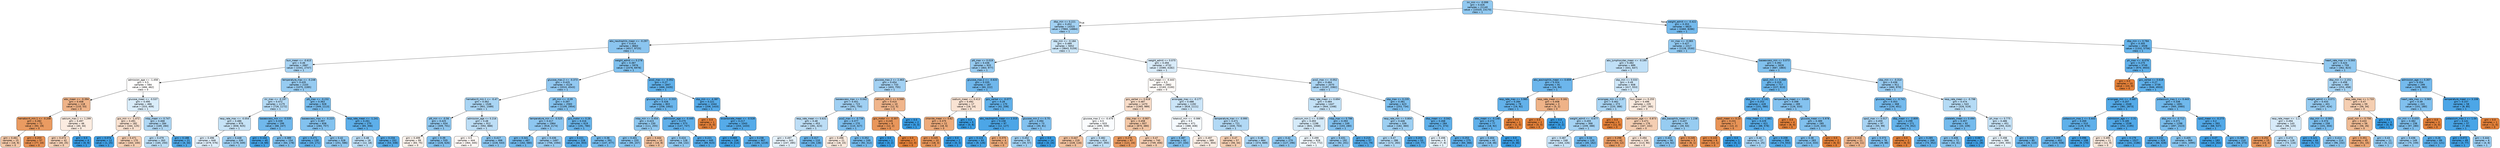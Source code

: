 digraph Tree {
node [shape=box, style="filled, rounded", color="black", fontname="helvetica"] ;
edge [fontname="helvetica"] ;
0 [label="inr_min <= -0.099\ngini = 0.426\nsamples = 21140\nvalue = [10320, 23170]\nclass = 1", fillcolor="#91c9f1"] ;
1 [label="dbp_min <= 0.221\ngini = 0.452\nsamples = 14315\nvalue = [7860, 14884]\nclass = 1", fillcolor="#a2d1f3"] ;
0 -> 1 [labeldistance=2.5, labelangle=45, headlabel="True"] ;
2 [label="abs_neutrophils_mean <= -0.297\ngini = 0.414\nsamples = 8663\nvalue = [4017, 9725]\nclass = 1", fillcolor="#8bc5f0"] ;
1 -> 2 ;
3 [label="bun_mean <= -0.615\ngini = 0.46\nsamples = 2687\nvalue = [1541, 2747]\nclass = 1", fillcolor="#a8d4f4"] ;
2 -> 3 ;
4 [label="admission_age <= -1.458\ngini = 0.5\nsamples = 584\nvalue = [466, 462]\nclass = 0", fillcolor="#fffefd"] ;
3 -> 4 ;
5 [label="wbc_mean <= -0.394\ngini = 0.408\nsamples = 118\nvalue = [133, 53]\nclass = 0", fillcolor="#efb388"] ;
4 -> 5 ;
6 [label="hematocrit_min.1 <= -0.208\ngini = 0.282\nsamples = 72\nvalue = [93, 19]\nclass = 0", fillcolor="#ea9b61"] ;
5 -> 6 ;
7 [label="gini = 0.461\nsamples = 15\nvalue = [16, 9]\nclass = 0", fillcolor="#f4c8a8"] ;
6 -> 7 ;
8 [label="gini = 0.203\nsamples = 57\nvalue = [77, 10]\nclass = 0", fillcolor="#e89153"] ;
6 -> 8 ;
9 [label="calcium_max.1 <= 1.299\ngini = 0.497\nsamples = 46\nvalue = [40, 34]\nclass = 0", fillcolor="#fbece1"] ;
5 -> 9 ;
10 [label="gini = 0.473\nsamples = 42\nvalue = [40, 25]\nclass = 0", fillcolor="#f5d0b5"] ;
9 -> 10 ;
11 [label="gini = 0.0\nsamples = 4\nvalue = [0, 9]\nclass = 1", fillcolor="#399de5"] ;
9 -> 11 ;
12 [label="glucose_mean <= -0.537\ngini = 0.495\nsamples = 466\nvalue = [333, 409]\nclass = 1", fillcolor="#daedfa"] ;
4 -> 12 ;
13 [label="gcs_min <= -1.472\ngini = 0.491\nsamples = 182\nvalue = [164, 125]\nclass = 0", fillcolor="#f9e1d0"] ;
12 -> 13 ;
14 [label="gini = 0.074\nsamples = 12\nvalue = [1, 25]\nclass = 1", fillcolor="#41a1e6"] ;
13 -> 14 ;
15 [label="gini = 0.471\nsamples = 170\nvalue = [163, 100]\nclass = 0", fillcolor="#f5ceb2"] ;
13 -> 15 ;
16 [label="mbp_mean <= 0.747\ngini = 0.468\nsamples = 284\nvalue = [169, 284]\nclass = 1", fillcolor="#afd7f4"] ;
12 -> 16 ;
17 [label="gini = 0.479\nsamples = 263\nvalue = [165, 250]\nclass = 1", fillcolor="#bcdef6"] ;
16 -> 17 ;
18 [label="gini = 0.188\nsamples = 21\nvalue = [4, 34]\nclass = 1", fillcolor="#50a9e8"] ;
16 -> 18 ;
19 [label="temperature_max <= -0.248\ngini = 0.435\nsamples = 2103\nvalue = [1075, 2285]\nclass = 1", fillcolor="#96cbf1"] ;
3 -> 19 ;
20 [label="inr_max <= -0.197\ngini = 0.472\nsamples = 1175\nvalue = [726, 1172]\nclass = 1", fillcolor="#b4daf5"] ;
19 -> 20 ;
21 [label="resp_rate_max <= -0.054\ngini = 0.486\nsamples = 976\nvalue = [658, 925]\nclass = 1", fillcolor="#c6e3f7"] ;
20 -> 21 ;
22 [label="gini = 0.496\nsamples = 646\nvalue = [479, 576]\nclass = 1", fillcolor="#deeefb"] ;
21 -> 22 ;
23 [label="gini = 0.448\nsamples = 330\nvalue = [179, 349]\nclass = 1", fillcolor="#9fcff2"] ;
21 -> 23 ;
24 [label="baseexcess_min <= -0.535\ngini = 0.339\nsamples = 199\nvalue = [68, 247]\nclass = 1", fillcolor="#70b8ec"] ;
20 -> 24 ;
25 [label="gini = 0.104\nsamples = 45\nvalue = [4, 69]\nclass = 1", fillcolor="#44a3e7"] ;
24 -> 25 ;
26 [label="gini = 0.389\nsamples = 154\nvalue = [64, 178]\nclass = 1", fillcolor="#80c0ee"] ;
24 -> 26 ;
27 [label="ptt_max <= -0.232\ngini = 0.363\nsamples = 928\nvalue = [349, 1113]\nclass = 1", fillcolor="#77bced"] ;
19 -> 27 ;
28 [label="baseexcess_max <= -0.223\ngini = 0.397\nsamples = 658\nvalue = [284, 757]\nclass = 1", fillcolor="#83c2ef"] ;
27 -> 28 ;
29 [label="gini = 0.271\nsamples = 130\nvalue = [33, 171]\nclass = 1", fillcolor="#5fb0ea"] ;
28 -> 29 ;
30 [label="gini = 0.42\nsamples = 528\nvalue = [251, 586]\nclass = 1", fillcolor="#8ec7f0"] ;
28 -> 30 ;
31 [label="resp_rate_mean <= -1.241\ngini = 0.261\nsamples = 270\nvalue = [65, 356]\nclass = 1", fillcolor="#5dafea"] ;
27 -> 31 ;
32 [label="gini = 0.48\nsamples = 18\nvalue = [12, 18]\nclass = 1", fillcolor="#bddef6"] ;
31 -> 32 ;
33 [label="gini = 0.234\nsamples = 252\nvalue = [53, 338]\nclass = 1", fillcolor="#58ace9"] ;
31 -> 33 ;
34 [label="weight_admit <= 0.278\ngini = 0.387\nsamples = 5976\nvalue = [2476, 6978]\nclass = 1", fillcolor="#7fc0ee"] ;
2 -> 34 ;
35 [label="glucose_max.2 <= -0.373\ngini = 0.425\nsamples = 4129\nvalue = [2010, 4543]\nclass = 1", fillcolor="#91c8f1"] ;
34 -> 35 ;
36 [label="hematocrit_min.1 <= -0.47\ngini = 0.462\nsamples = 1546\nvalue = [901, 1589]\nclass = 1", fillcolor="#a9d5f4"] ;
35 -> 36 ;
37 [label="ptt_min <= -0.56\ngini = 0.425\nsamples = 634\nvalue = [309, 701]\nclass = 1", fillcolor="#90c8f0"] ;
36 -> 37 ;
38 [label="gini = 0.499\nsamples = 99\nvalue = [83, 75]\nclass = 0", fillcolor="#fcf3ec"] ;
37 -> 38 ;
39 [label="gini = 0.39\nsamples = 535\nvalue = [226, 626]\nclass = 1", fillcolor="#80c0ee"] ;
37 -> 39 ;
40 [label="admission_age <= 0.216\ngini = 0.48\nsamples = 912\nvalue = [592, 888]\nclass = 1", fillcolor="#bddef6"] ;
36 -> 40 ;
41 [label="gini = 0.5\nsamples = 444\nvalue = [364, 345]\nclass = 0", fillcolor="#fef8f5"] ;
40 -> 41 ;
42 [label="gini = 0.417\nsamples = 468\nvalue = [228, 543]\nclass = 1", fillcolor="#8cc6f0"] ;
40 -> 42 ;
43 [label="ptt_min <= -0.09\ngini = 0.397\nsamples = 2583\nvalue = [1109, 2954]\nclass = 1", fillcolor="#83c2ef"] ;
35 -> 43 ;
44 [label="temperature_min <= -0.525\ngini = 0.417\nsamples = 1964\nvalue = [918, 2174]\nclass = 1", fillcolor="#8dc6f0"] ;
43 -> 44 ;
45 [label="gini = 0.341\nsamples = 467\nvalue = [162, 580]\nclass = 1", fillcolor="#70b8ec"] ;
44 -> 45 ;
46 [label="gini = 0.436\nsamples = 1497\nvalue = [756, 1594]\nclass = 1", fillcolor="#97cbf1"] ;
44 -> 46 ;
47 [label="gcs_motor <= 0.26\ngini = 0.316\nsamples = 619\nvalue = [191, 780]\nclass = 1", fillcolor="#69b5eb"] ;
43 -> 47 ;
48 [label="gini = 0.221\nsamples = 228\nvalue = [44, 303]\nclass = 1", fillcolor="#56abe9"] ;
47 -> 48 ;
49 [label="gini = 0.36\nsamples = 391\nvalue = [147, 477]\nclass = 1", fillcolor="#76bbed"] ;
47 -> 49 ;
50 [label="pco2_max <= -0.052\ngini = 0.27\nsamples = 1847\nvalue = [466, 2435]\nclass = 1", fillcolor="#5fb0ea"] ;
34 -> 50 ;
51 [label="glucose_min.2 <= -0.333\ngini = 0.326\nsamples = 803\nvalue = [258, 1002]\nclass = 1", fillcolor="#6cb6ec"] ;
50 -> 51 ;
52 [label="mbp_min <= 0.454\ngini = 0.423\nsamples = 230\nvalue = [111, 255]\nclass = 1", fillcolor="#8fc8f0"] ;
51 -> 52 ;
53 [label="gini = 0.401\nsamples = 220\nvalue = [95, 247]\nclass = 1", fillcolor="#85c3ef"] ;
52 -> 53 ;
54 [label="gini = 0.444\nsamples = 10\nvalue = [16, 8]\nclass = 0", fillcolor="#f2c09c"] ;
52 -> 54 ;
55 [label="admission_age <= -0.445\ngini = 0.275\nsamples = 573\nvalue = [147, 747]\nclass = 1", fillcolor="#60b0ea"] ;
51 -> 55 ;
56 [label="gini = 0.424\nsamples = 128\nvalue = [58, 132]\nclass = 1", fillcolor="#90c8f0"] ;
55 -> 56 ;
57 [label="gini = 0.221\nsamples = 445\nvalue = [89, 615]\nclass = 1", fillcolor="#56abe9"] ;
55 -> 57 ;
58 [label="sbp_min <= -4.387\ngini = 0.221\nsamples = 1044\nvalue = [208, 1433]\nclass = 1", fillcolor="#56abe9"] ;
50 -> 58 ;
59 [label="gini = 0.0\nsamples = 1\nvalue = [5, 0]\nclass = 0", fillcolor="#e58139"] ;
58 -> 59 ;
60 [label="bicarbonate_mean <= -0.528\ngini = 0.217\nsamples = 1043\nvalue = [203, 1433]\nclass = 1", fillcolor="#55abe9"] ;
58 -> 60 ;
61 [label="gini = 0.069\nsamples = 136\nvalue = [8, 214]\nclass = 1", fillcolor="#40a1e6"] ;
60 -> 61 ;
62 [label="gini = 0.238\nsamples = 907\nvalue = [195, 1219]\nclass = 1", fillcolor="#59ade9"] ;
60 -> 62 ;
63 [label="sbp_min <= -0.184\ngini = 0.489\nsamples = 5652\nvalue = [3843, 5159]\nclass = 1", fillcolor="#cce6f8"] ;
1 -> 63 ;
64 [label="ptt_max <= 0.019\ngini = 0.436\nsamples = 920\nvalue = [463, 977]\nclass = 1", fillcolor="#97cbf1"] ;
63 -> 64 ;
65 [label="glucose_max.2 <= 2.463\ngini = 0.454\nsamples = 733\nvalue = [403, 755]\nclass = 1", fillcolor="#a3d1f3"] ;
64 -> 65 ;
66 [label="baseexcess_max <= 0.042\ngini = 0.451\nsamples = 723\nvalue = [391, 750]\nclass = 1", fillcolor="#a0d0f3"] ;
65 -> 66 ;
67 [label="resp_rate_mean <= 0.631\ngini = 0.48\nsamples = 453\nvalue = [281, 423]\nclass = 1", fillcolor="#bddef6"] ;
66 -> 67 ;
68 [label="gini = 0.497\nsamples = 343\nvalue = [247, 285]\nclass = 1", fillcolor="#e5f2fc"] ;
67 -> 68 ;
69 [label="gini = 0.317\nsamples = 110\nvalue = [34, 138]\nclass = 1", fillcolor="#6ab5eb"] ;
67 -> 69 ;
70 [label="pco2_max <= -0.736\ngini = 0.377\nsamples = 270\nvalue = [110, 327]\nclass = 1", fillcolor="#7cbeee"] ;
66 -> 70 ;
71 [label="gini = 0.496\nsamples = 21\nvalue = [18, 15]\nclass = 0", fillcolor="#fbeade"] ;
70 -> 71 ;
72 [label="gini = 0.352\nsamples = 249\nvalue = [92, 312]\nclass = 1", fillcolor="#73baed"] ;
70 -> 72 ;
73 [label="calcium_min.1 <= 0.568\ngini = 0.415\nsamples = 10\nvalue = [12, 5]\nclass = 0", fillcolor="#f0b58b"] ;
65 -> 73 ;
74 [label="gcs_motor <= -0.307\ngini = 0.245\nsamples = 8\nvalue = [12, 2]\nclass = 0", fillcolor="#e9965a"] ;
73 -> 74 ;
75 [label="gini = 0.0\nsamples = 1\nvalue = [0, 2]\nclass = 1", fillcolor="#399de5"] ;
74 -> 75 ;
76 [label="gini = 0.0\nsamples = 7\nvalue = [12, 0]\nclass = 0", fillcolor="#e58139"] ;
74 -> 76 ;
77 [label="gini = 0.0\nsamples = 2\nvalue = [0, 3]\nclass = 1", fillcolor="#399de5"] ;
73 -> 77 ;
78 [label="glucose_max.2 <= -0.633\ngini = 0.335\nsamples = 187\nvalue = [60, 222]\nclass = 1", fillcolor="#6fb7ec"] ;
64 -> 78 ;
79 [label="sodium_mean <= 0.413\ngini = 0.492\nsamples = 17\nvalue = [18, 14]\nclass = 0", fillcolor="#f9e3d3"] ;
78 -> 79 ;
80 [label="chloride_mean <= 0.62\ngini = 0.375\nsamples = 12\nvalue = [18, 6]\nclass = 0", fillcolor="#eeab7b"] ;
79 -> 80 ;
81 [label="gini = 0.245\nsamples = 10\nvalue = [18, 3]\nclass = 0", fillcolor="#e9965a"] ;
80 -> 81 ;
82 [label="gini = 0.0\nsamples = 2\nvalue = [0, 3]\nclass = 1", fillcolor="#399de5"] ;
80 -> 82 ;
83 [label="gini = 0.0\nsamples = 5\nvalue = [0, 8]\nclass = 1", fillcolor="#399de5"] ;
79 -> 83 ;
84 [label="gcs_verbal <= -0.077\ngini = 0.28\nsamples = 170\nvalue = [42, 208]\nclass = 1", fillcolor="#61b1ea"] ;
78 -> 84 ;
85 [label="abs_neutrophils_mean <= 2.315\ngini = 0.158\nsamples = 97\nvalue = [12, 127]\nclass = 1", fillcolor="#4ca6e7"] ;
84 -> 85 ;
86 [label="gini = 0.124\nsamples = 93\nvalue = [9, 126]\nclass = 1", fillcolor="#47a4e7"] ;
85 -> 86 ;
87 [label="gini = 0.375\nsamples = 4\nvalue = [3, 1]\nclass = 0", fillcolor="#eeab7b"] ;
85 -> 87 ;
88 [label="glucose_min.2 <= 0.75\ngini = 0.394\nsamples = 73\nvalue = [30, 81]\nclass = 1", fillcolor="#82c1ef"] ;
84 -> 88 ;
89 [label="gini = 0.452\nsamples = 59\nvalue = [30, 57]\nclass = 1", fillcolor="#a1d1f3"] ;
88 -> 89 ;
90 [label="gini = 0.0\nsamples = 14\nvalue = [0, 24]\nclass = 1", fillcolor="#399de5"] ;
88 -> 90 ;
91 [label="weight_admit <= 0.075\ngini = 0.494\nsamples = 4732\nvalue = [3380, 4182]\nclass = 1", fillcolor="#d9ecfa"] ;
63 -> 91 ;
92 [label="bun_mean <= -0.443\ngini = 0.5\nsamples = 2662\nvalue = [2183, 2100]\nclass = 0", fillcolor="#fefaf7"] ;
91 -> 92 ;
93 [label="gcs_verbal <= 0.618\ngini = 0.487\nsamples = 1470\nvalue = [1365, 989]\nclass = 0", fillcolor="#f8dcc8"] ;
92 -> 93 ;
94 [label="glucose_max.2 <= -0.479\ngini = 0.5\nsamples = 633\nvalue = [495, 509]\nclass = 1", fillcolor="#fafcfe"] ;
93 -> 94 ;
95 [label="gini = 0.447\nsamples = 219\nvalue = [228, 116]\nclass = 0", fillcolor="#f2c19e"] ;
94 -> 95 ;
96 [label="gini = 0.482\nsamples = 414\nvalue = [267, 393]\nclass = 1", fillcolor="#c0e0f7"] ;
94 -> 96 ;
97 [label="sbp_max <= -0.907\ngini = 0.458\nsamples = 837\nvalue = [870, 480]\nclass = 0", fillcolor="#f3c7a6"] ;
93 -> 97 ;
98 [label="gini = 0.276\nsamples = 97\nvalue = [121, 24]\nclass = 0", fillcolor="#ea9a60"] ;
97 -> 98 ;
99 [label="gini = 0.47\nsamples = 740\nvalue = [749, 456]\nclass = 0", fillcolor="#f5ceb2"] ;
97 -> 99 ;
100 [label="aniongap_max <= -0.177\ngini = 0.488\nsamples = 1192\nvalue = [818, 1111]\nclass = 1", fillcolor="#cbe5f8"] ;
92 -> 100 ;
101 [label="totalco2_min <= -0.086\ngini = 0.5\nsamples = 471\nvalue = [388, 408]\nclass = 1", fillcolor="#f5fafe"] ;
100 -> 101 ;
102 [label="gini = 0.387\nsamples = 82\nvalue = [37, 104]\nclass = 1", fillcolor="#7fc0ee"] ;
101 -> 102 ;
103 [label="gini = 0.497\nsamples = 389\nvalue = [351, 304]\nclass = 0", fillcolor="#fceee4"] ;
101 -> 103 ;
104 [label="temperature_max <= -0.995\ngini = 0.471\nsamples = 721\nvalue = [430, 703]\nclass = 1", fillcolor="#b2d9f5"] ;
100 -> 104 ;
105 [label="gini = 0.47\nsamples = 57\nvalue = [56, 34]\nclass = 0", fillcolor="#f5ceb1"] ;
104 -> 105 ;
106 [label="gini = 0.46\nsamples = 664\nvalue = [374, 669]\nclass = 1", fillcolor="#a8d4f4"] ;
104 -> 106 ;
107 [label="pco2_max <= -0.052\ngini = 0.464\nsamples = 2070\nvalue = [1197, 2082]\nclass = 1", fillcolor="#abd5f4"] ;
91 -> 107 ;
108 [label="resp_rate_mean <= 0.694\ngini = 0.484\nsamples = 1447\nvalue = [944, 1348]\nclass = 1", fillcolor="#c4e2f7"] ;
107 -> 108 ;
109 [label="calcium_min.1 <= -0.099\ngini = 0.493\nsamples = 1198\nvalue = [841, 1068]\nclass = 1", fillcolor="#d5eaf9"] ;
108 -> 109 ;
110 [label="gini = 0.42\nsamples = 270\nvalue = [127, 296]\nclass = 1", fillcolor="#8ec7f0"] ;
109 -> 110 ;
111 [label="gini = 0.499\nsamples = 928\nvalue = [714, 772]\nclass = 1", fillcolor="#f0f8fd"] ;
109 -> 111 ;
112 [label="mbp_max <= 0.786\ngini = 0.393\nsamples = 249\nvalue = [103, 280]\nclass = 1", fillcolor="#82c1ef"] ;
108 -> 112 ;
113 [label="gini = 0.431\nsamples = 192\nvalue = [92, 201]\nclass = 1", fillcolor="#94caf1"] ;
112 -> 113 ;
114 [label="gini = 0.215\nsamples = 57\nvalue = [11, 79]\nclass = 1", fillcolor="#55abe9"] ;
112 -> 114 ;
115 [label="sbp_max <= 0.235\ngini = 0.381\nsamples = 623\nvalue = [253, 734]\nclass = 1", fillcolor="#7dbfee"] ;
107 -> 115 ;
116 [label="resp_rate_min <= 0.804\ngini = 0.446\nsamples = 339\nvalue = [182, 360]\nclass = 1", fillcolor="#9dcff2"] ;
115 -> 116 ;
117 [label="gini = 0.47\nsamples = 286\nvalue = [172, 283]\nclass = 1", fillcolor="#b1d9f5"] ;
116 -> 117 ;
118 [label="gini = 0.203\nsamples = 53\nvalue = [10, 77]\nclass = 1", fillcolor="#53aae8"] ;
116 -> 118 ;
119 [label="dbp_mean <= -0.042\ngini = 0.268\nsamples = 284\nvalue = [71, 374]\nclass = 1", fillcolor="#5fb0ea"] ;
115 -> 119 ;
120 [label="gini = 0.498\nsamples = 9\nvalue = [7, 8]\nclass = 1", fillcolor="#e6f3fc"] ;
119 -> 120 ;
121 [label="gini = 0.253\nsamples = 275\nvalue = [64, 366]\nclass = 1", fillcolor="#5caeea"] ;
119 -> 121 ;
122 [label="weight_admit <= -0.422\ngini = 0.353\nsamples = 6825\nvalue = [2460, 8286]\nclass = 1", fillcolor="#74baed"] ;
0 -> 122 [labeldistance=2.5, labelangle=-45, headlabel="False"] ;
123 [label="inr_max <= -0.083\ngini = 0.427\nsamples = 2317\nvalue = [1128, 2530]\nclass = 1", fillcolor="#91c9f1"] ;
122 -> 123 ;
124 [label="abs_lymphocytes_mean <= -0.195\ngini = 0.482\nsamples = 689\nvalue = [441, 647]\nclass = 1", fillcolor="#c0e0f7"] ;
123 -> 124 ;
125 [label="abs_eosinophils_mean <= 0.659\ngini = 0.324\nsamples = 81\nvalue = [24, 94]\nclass = 1", fillcolor="#6cb6ec"] ;
124 -> 125 ;
126 [label="resp_rate_max <= 3.985\ngini = 0.284\nsamples = 78\nvalue = [19, 92]\nclass = 1", fillcolor="#62b1ea"] ;
125 -> 126 ;
127 [label="wbc_mean <= -0.148\ngini = 0.274\nsamples = 77\nvalue = [18, 92]\nclass = 1", fillcolor="#60b0ea"] ;
126 -> 127 ;
128 [label="gini = 0.404\nsamples = 45\nvalue = [18, 46]\nclass = 1", fillcolor="#86c3ef"] ;
127 -> 128 ;
129 [label="gini = 0.0\nsamples = 32\nvalue = [0, 46]\nclass = 1", fillcolor="#399de5"] ;
127 -> 129 ;
130 [label="gini = 0.0\nsamples = 1\nvalue = [1, 0]\nclass = 0", fillcolor="#e58139"] ;
126 -> 130 ;
131 [label="resp_rate_mean <= 0.161\ngini = 0.408\nsamples = 3\nvalue = [5, 2]\nclass = 0", fillcolor="#efb388"] ;
125 -> 131 ;
132 [label="gini = 0.0\nsamples = 2\nvalue = [5, 0]\nclass = 0", fillcolor="#e58139"] ;
131 -> 132 ;
133 [label="gini = 0.0\nsamples = 1\nvalue = [0, 2]\nclass = 1", fillcolor="#399de5"] ;
131 -> 133 ;
134 [label="sbp_min <= 0.033\ngini = 0.49\nsamples = 608\nvalue = [417, 553]\nclass = 1", fillcolor="#cee7f9"] ;
124 -> 134 ;
135 [label="aniongap_min <= 2.37\ngini = 0.462\nsamples = 373\nvalue = [220, 388]\nclass = 1", fillcolor="#a9d5f4"] ;
134 -> 135 ;
136 [label="weight_admit <= -0.677\ngini = 0.455\nsamples = 368\nvalue = [209, 388]\nclass = 1", fillcolor="#a4d2f3"] ;
135 -> 136 ;
137 [label="gini = 0.487\nsamples = 248\nvalue = [164, 226]\nclass = 1", fillcolor="#c9e4f8"] ;
136 -> 137 ;
138 [label="gini = 0.34\nsamples = 120\nvalue = [45, 162]\nclass = 1", fillcolor="#70b8ec"] ;
136 -> 138 ;
139 [label="gini = 0.0\nsamples = 5\nvalue = [11, 0]\nclass = 0", fillcolor="#e58139"] ;
135 -> 139 ;
140 [label="bun_mean <= 0.255\ngini = 0.496\nsamples = 235\nvalue = [197, 165]\nclass = 0", fillcolor="#fbebdf"] ;
134 -> 140 ;
141 [label="admission_age <= -0.873\ngini = 0.471\nsamples = 176\nvalue = [167, 102]\nclass = 0", fillcolor="#f5ceb2"] ;
140 -> 141 ;
142 [label="gini = 0.298\nsamples = 42\nvalue = [54, 12]\nclass = 0", fillcolor="#eb9d65"] ;
141 -> 142 ;
143 [label="gini = 0.494\nsamples = 134\nvalue = [113, 90]\nclass = 0", fillcolor="#fae5d7"] ;
141 -> 143 ;
144 [label="abs_basophils_mean <= 1.238\ngini = 0.437\nsamples = 59\nvalue = [30, 63]\nclass = 1", fillcolor="#97ccf1"] ;
140 -> 144 ;
145 [label="gini = 0.402\nsamples = 56\nvalue = [24, 62]\nclass = 1", fillcolor="#86c3ef"] ;
144 -> 145 ;
146 [label="gini = 0.245\nsamples = 3\nvalue = [6, 1]\nclass = 0", fillcolor="#e9965a"] ;
144 -> 146 ;
147 [label="baseexcess_min <= 0.073\ngini = 0.392\nsamples = 1628\nvalue = [687, 1883]\nclass = 1", fillcolor="#81c1ee"] ;
123 -> 147 ;
148 [label="spo2_min <= 0.268\ngini = 0.319\nsamples = 717\nvalue = [227, 913]\nclass = 1", fillcolor="#6ab5eb"] ;
147 -> 148 ;
149 [label="dbp_min <= -3.141\ngini = 0.253\nsamples = 428\nvalue = [101, 580]\nclass = 1", fillcolor="#5baeea"] ;
148 -> 149 ;
150 [label="spo2_mean <= 0.23\ngini = 0.231\nsamples = 7\nvalue = [13, 2]\nclass = 0", fillcolor="#e99457"] ;
149 -> 150 ;
151 [label="gini = 0.133\nsamples = 6\nvalue = [13, 1]\nclass = 0", fillcolor="#e78b48"] ;
150 -> 151 ;
152 [label="gini = 0.0\nsamples = 1\nvalue = [0, 1]\nclass = 1", fillcolor="#399de5"] ;
150 -> 152 ;
153 [label="mbp_mean <= -1.861\ngini = 0.229\nsamples = 421\nvalue = [88, 578]\nclass = 1", fillcolor="#57ace9"] ;
149 -> 153 ;
154 [label="gini = 0.46\nsamples = 27\nvalue = [14, 25]\nclass = 1", fillcolor="#a8d4f4"] ;
153 -> 154 ;
155 [label="gini = 0.208\nsamples = 394\nvalue = [74, 553]\nclass = 1", fillcolor="#53aae8"] ;
153 -> 155 ;
156 [label="temperature_mean <= -3.639\ngini = 0.398\nsamples = 289\nvalue = [126, 333]\nclass = 1", fillcolor="#84c2ef"] ;
148 -> 156 ;
157 [label="gini = 0.0\nsamples = 4\nvalue = [6, 0]\nclass = 0", fillcolor="#e58139"] ;
156 -> 157 ;
158 [label="glucose_mean <= 5.978\ngini = 0.389\nsamples = 285\nvalue = [120, 333]\nclass = 1", fillcolor="#80c0ee"] ;
156 -> 158 ;
159 [label="gini = 0.38\nsamples = 283\nvalue = [114, 333]\nclass = 1", fillcolor="#7dbfee"] ;
158 -> 159 ;
160 [label="gini = 0.0\nsamples = 2\nvalue = [6, 0]\nclass = 0", fillcolor="#e58139"] ;
158 -> 160 ;
161 [label="sbp_min <= -0.314\ngini = 0.436\nsamples = 911\nvalue = [460, 970]\nclass = 1", fillcolor="#97cbf1"] ;
147 -> 161 ;
162 [label="glucose_mean <= -0.741\ngini = 0.353\nsamples = 368\nvalue = [134, 451]\nclass = 1", fillcolor="#74baed"] ;
161 -> 162 ;
163 [label="spo2_max <= 0.017\ngini = 0.459\nsamples = 97\nvalue = [55, 99]\nclass = 1", fillcolor="#a7d3f3"] ;
162 -> 163 ;
164 [label="gini = 0.418\nsamples = 21\nvalue = [26, 11]\nclass = 0", fillcolor="#f0b68d"] ;
163 -> 164 ;
165 [label="gini = 0.373\nsamples = 76\nvalue = [29, 88]\nclass = 1", fillcolor="#7abdee"] ;
163 -> 165 ;
166 [label="dbp_mean <= -2.809\ngini = 0.299\nsamples = 271\nvalue = [79, 352]\nclass = 1", fillcolor="#65b3eb"] ;
162 -> 166 ;
167 [label="gini = 0.0\nsamples = 2\nvalue = [6, 0]\nclass = 0", fillcolor="#e58139"] ;
166 -> 167 ;
168 [label="gini = 0.285\nsamples = 269\nvalue = [73, 352]\nclass = 1", fillcolor="#62b1ea"] ;
166 -> 168 ;
169 [label="resp_rate_mean <= -0.798\ngini = 0.474\nsamples = 543\nvalue = [326, 519]\nclass = 1", fillcolor="#b5dbf5"] ;
161 -> 169 ;
170 [label="platelets_mean <= 0.494\ngini = 0.357\nsamples = 92\nvalue = [33, 109]\nclass = 1", fillcolor="#75bbed"] ;
169 -> 170 ;
171 [label="gini = 0.406\nsamples = 72\nvalue = [32, 81]\nclass = 1", fillcolor="#87c4ef"] ;
170 -> 171 ;
172 [label="gini = 0.067\nsamples = 20\nvalue = [1, 28]\nclass = 1", fillcolor="#40a0e6"] ;
170 -> 172 ;
173 [label="ph_max <= 0.775\ngini = 0.486\nsamples = 451\nvalue = [293, 410]\nclass = 1", fillcolor="#c6e3f8"] ;
169 -> 173 ;
174 [label="gini = 0.498\nsamples = 366\nvalue = [265, 300]\nclass = 1", fillcolor="#e8f4fc"] ;
173 -> 174 ;
175 [label="gini = 0.323\nsamples = 85\nvalue = [28, 110]\nclass = 1", fillcolor="#6bb6ec"] ;
173 -> 175 ;
176 [label="dbp_min <= 0.784\ngini = 0.305\nsamples = 4508\nvalue = [1332, 5756]\nclass = 1", fillcolor="#67b4eb"] ;
122 -> 176 ;
177 [label="ph_max <= -6.076\ngini = 0.275\nsamples = 3749\nvalue = [970, 4933]\nclass = 1", fillcolor="#60b0ea"] ;
176 -> 177 ;
178 [label="gini = 0.0\nsamples = 10\nvalue = [24, 0]\nclass = 0", fillcolor="#e58139"] ;
177 -> 178 ;
179 [label="gcs_verbal <= 0.618\ngini = 0.27\nsamples = 3739\nvalue = [946, 4933]\nclass = 1", fillcolor="#5fb0ea"] ;
177 -> 179 ;
180 [label="aniongap_min <= -0.687\ngini = 0.207\nsamples = 2048\nvalue = [381, 2873]\nclass = 1", fillcolor="#53aae8"] ;
179 -> 180 ;
181 [label="potassium_max.1 <= 0.443\ngini = 0.269\nsamples = 510\nvalue = [129, 678]\nclass = 1", fillcolor="#5fb0ea"] ;
180 -> 181 ;
182 [label="gini = 0.309\nsamples = 402\nvalue = [120, 508]\nclass = 1", fillcolor="#68b4eb"] ;
181 -> 182 ;
183 [label="gini = 0.096\nsamples = 108\nvalue = [9, 170]\nclass = 1", fillcolor="#43a2e6"] ;
181 -> 183 ;
184 [label="admission_age <= -2.31\ngini = 0.185\nsamples = 1538\nvalue = [252, 2195]\nclass = 1", fillcolor="#50a8e8"] ;
180 -> 184 ;
185 [label="gini = 0.495\nsamples = 11\nvalue = [11, 9]\nclass = 0", fillcolor="#fae8db"] ;
184 -> 185 ;
186 [label="gini = 0.179\nsamples = 1527\nvalue = [241, 2186]\nclass = 1", fillcolor="#4fa8e8"] ;
184 -> 186 ;
187 [label="potassium_max.1 <= 0.443\ngini = 0.338\nsamples = 1691\nvalue = [565, 2060]\nclass = 1", fillcolor="#6fb8ec"] ;
179 -> 187 ;
188 [label="dbp_min <= -0.712\ngini = 0.371\nsamples = 1298\nvalue = [497, 1523]\nclass = 1", fillcolor="#7abded"] ;
187 -> 188 ;
189 [label="gini = 0.232\nsamples = 329\nvalue = [66, 428]\nclass = 1", fillcolor="#58ace9"] ;
188 -> 189 ;
190 [label="gini = 0.405\nsamples = 969\nvalue = [431, 1095]\nclass = 1", fillcolor="#87c4ef"] ;
188 -> 190 ;
191 [label="spo2_mean <= -0.273\ngini = 0.2\nsamples = 393\nvalue = [68, 537]\nclass = 1", fillcolor="#52a9e8"] ;
187 -> 191 ;
192 [label="gini = 0.07\nsamples = 183\nvalue = [10, 264]\nclass = 1", fillcolor="#40a1e6"] ;
191 -> 192 ;
193 [label="gini = 0.289\nsamples = 210\nvalue = [58, 273]\nclass = 1", fillcolor="#63b2eb"] ;
191 -> 193 ;
194 [label="heart_rate_max <= 0.593\ngini = 0.424\nsamples = 759\nvalue = [362, 823]\nclass = 1", fillcolor="#90c8f0"] ;
176 -> 194 ;
195 [label="dbp_min <= 2.151\ngini = 0.458\nsamples = 460\nvalue = [253, 458]\nclass = 1", fillcolor="#a6d3f3"] ;
194 -> 195 ;
196 [label="weight_admit <= 0.071\ngini = 0.433\nsamples = 401\nvalue = [197, 424]\nclass = 1", fillcolor="#95cbf1"] ;
195 -> 196 ;
197 [label="resp_rate_mean <= -1.1\ngini = 0.494\nsamples = 143\nvalue = [96, 120]\nclass = 1", fillcolor="#d7ebfa"] ;
196 -> 197 ;
198 [label="gini = 0.252\nsamples = 15\nvalue = [23, 4]\nclass = 0", fillcolor="#ea975b"] ;
197 -> 198 ;
199 [label="gini = 0.474\nsamples = 128\nvalue = [73, 116]\nclass = 1", fillcolor="#b6dbf5"] ;
197 -> 199 ;
200 [label="sbp_min <= -0.083\ngini = 0.374\nsamples = 258\nvalue = [101, 304]\nclass = 1", fillcolor="#7bbeee"] ;
196 -> 200 ;
201 [label="gini = 0.121\nsamples = 44\nvalue = [5, 72]\nclass = 1", fillcolor="#47a4e7"] ;
200 -> 201 ;
202 [label="gini = 0.414\nsamples = 214\nvalue = [96, 232]\nclass = 1", fillcolor="#8bc6f0"] ;
200 -> 202 ;
203 [label="resp_rate_max <= 1.733\ngini = 0.47\nsamples = 59\nvalue = [56, 34]\nclass = 0", fillcolor="#f5ceb1"] ;
195 -> 203 ;
204 [label="pco2_min <= 0.756\ngini = 0.433\nsamples = 56\nvalue = [56, 26]\nclass = 0", fillcolor="#f1bc95"] ;
203 -> 204 ;
205 [label="gini = 0.351\nsamples = 45\nvalue = [51, 15]\nclass = 0", fillcolor="#eda673"] ;
204 -> 205 ;
206 [label="gini = 0.43\nsamples = 11\nvalue = [5, 11]\nclass = 1", fillcolor="#93caf1"] ;
204 -> 206 ;
207 [label="gini = 0.0\nsamples = 3\nvalue = [0, 8]\nclass = 1", fillcolor="#399de5"] ;
203 -> 207 ;
208 [label="admission_age <= 0.307\ngini = 0.354\nsamples = 299\nvalue = [109, 365]\nclass = 1", fillcolor="#74baed"] ;
194 -> 208 ;
209 [label="heart_rate_max <= 3.583\ngini = 0.39\nsamples = 241\nvalue = [101, 280]\nclass = 1", fillcolor="#80c0ee"] ;
208 -> 209 ;
210 [label="inr_min <= 0.433\ngini = 0.382\nsamples = 238\nvalue = [97, 280]\nclass = 1", fillcolor="#7ebfee"] ;
209 -> 210 ;
211 [label="gini = 0.436\nsamples = 149\nvalue = [75, 159]\nclass = 1", fillcolor="#96cbf1"] ;
210 -> 211 ;
212 [label="gini = 0.26\nsamples = 89\nvalue = [22, 121]\nclass = 1", fillcolor="#5dafea"] ;
210 -> 212 ;
213 [label="gini = 0.0\nsamples = 3\nvalue = [4, 0]\nclass = 0", fillcolor="#e58139"] ;
209 -> 213 ;
214 [label="temperature_mean <= 3.108\ngini = 0.157\nsamples = 58\nvalue = [8, 85]\nclass = 1", fillcolor="#4ca6e7"] ;
208 -> 214 ;
215 [label="potassium_max.1 <= 1.04\ngini = 0.141\nsamples = 57\nvalue = [7, 85]\nclass = 1", fillcolor="#49a5e7"] ;
214 -> 215 ;
216 [label="gini = 0.072\nsamples = 49\nvalue = [3, 77]\nclass = 1", fillcolor="#41a1e6"] ;
215 -> 216 ;
217 [label="gini = 0.444\nsamples = 8\nvalue = [4, 8]\nclass = 1", fillcolor="#9ccef2"] ;
215 -> 217 ;
218 [label="gini = 0.0\nsamples = 1\nvalue = [1, 0]\nclass = 0", fillcolor="#e58139"] ;
214 -> 218 ;
}